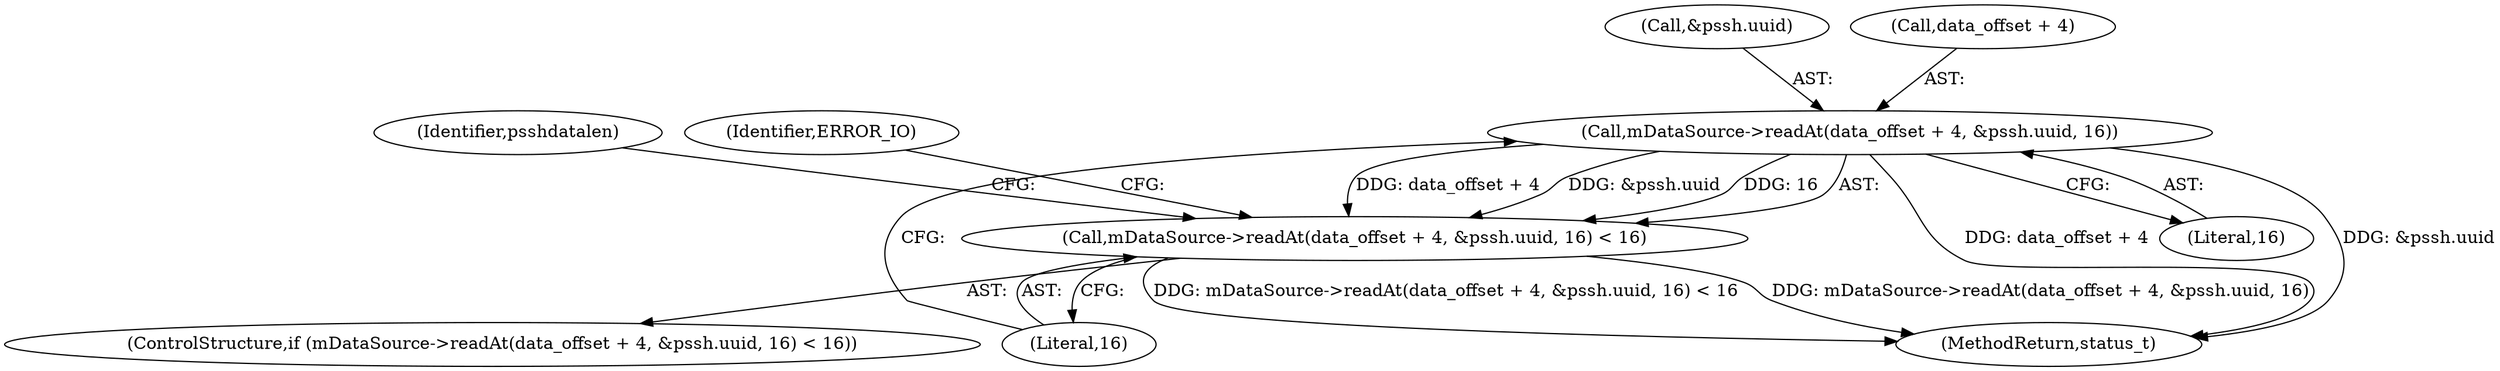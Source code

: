 digraph "0_Android_463a6f807e187828442949d1924e143cf07778c6@API" {
"1001007" [label="(Call,mDataSource->readAt(data_offset + 4, &pssh.uuid, 16))"];
"1001006" [label="(Call,mDataSource->readAt(data_offset + 4, &pssh.uuid, 16) < 16)"];
"1001022" [label="(Identifier,psshdatalen)"];
"1001016" [label="(Literal,16)"];
"1001007" [label="(Call,mDataSource->readAt(data_offset + 4, &pssh.uuid, 16))"];
"1002918" [label="(MethodReturn,status_t)"];
"1001005" [label="(ControlStructure,if (mDataSource->readAt(data_offset + 4, &pssh.uuid, 16) < 16))"];
"1001006" [label="(Call,mDataSource->readAt(data_offset + 4, &pssh.uuid, 16) < 16)"];
"1001011" [label="(Call,&pssh.uuid)"];
"1001015" [label="(Literal,16)"];
"1001008" [label="(Call,data_offset + 4)"];
"1001019" [label="(Identifier,ERROR_IO)"];
"1001007" -> "1001006"  [label="AST: "];
"1001007" -> "1001015"  [label="CFG: "];
"1001008" -> "1001007"  [label="AST: "];
"1001011" -> "1001007"  [label="AST: "];
"1001015" -> "1001007"  [label="AST: "];
"1001016" -> "1001007"  [label="CFG: "];
"1001007" -> "1002918"  [label="DDG: data_offset + 4"];
"1001007" -> "1002918"  [label="DDG: &pssh.uuid"];
"1001007" -> "1001006"  [label="DDG: data_offset + 4"];
"1001007" -> "1001006"  [label="DDG: &pssh.uuid"];
"1001007" -> "1001006"  [label="DDG: 16"];
"1001006" -> "1001005"  [label="AST: "];
"1001006" -> "1001016"  [label="CFG: "];
"1001016" -> "1001006"  [label="AST: "];
"1001019" -> "1001006"  [label="CFG: "];
"1001022" -> "1001006"  [label="CFG: "];
"1001006" -> "1002918"  [label="DDG: mDataSource->readAt(data_offset + 4, &pssh.uuid, 16)"];
"1001006" -> "1002918"  [label="DDG: mDataSource->readAt(data_offset + 4, &pssh.uuid, 16) < 16"];
}
